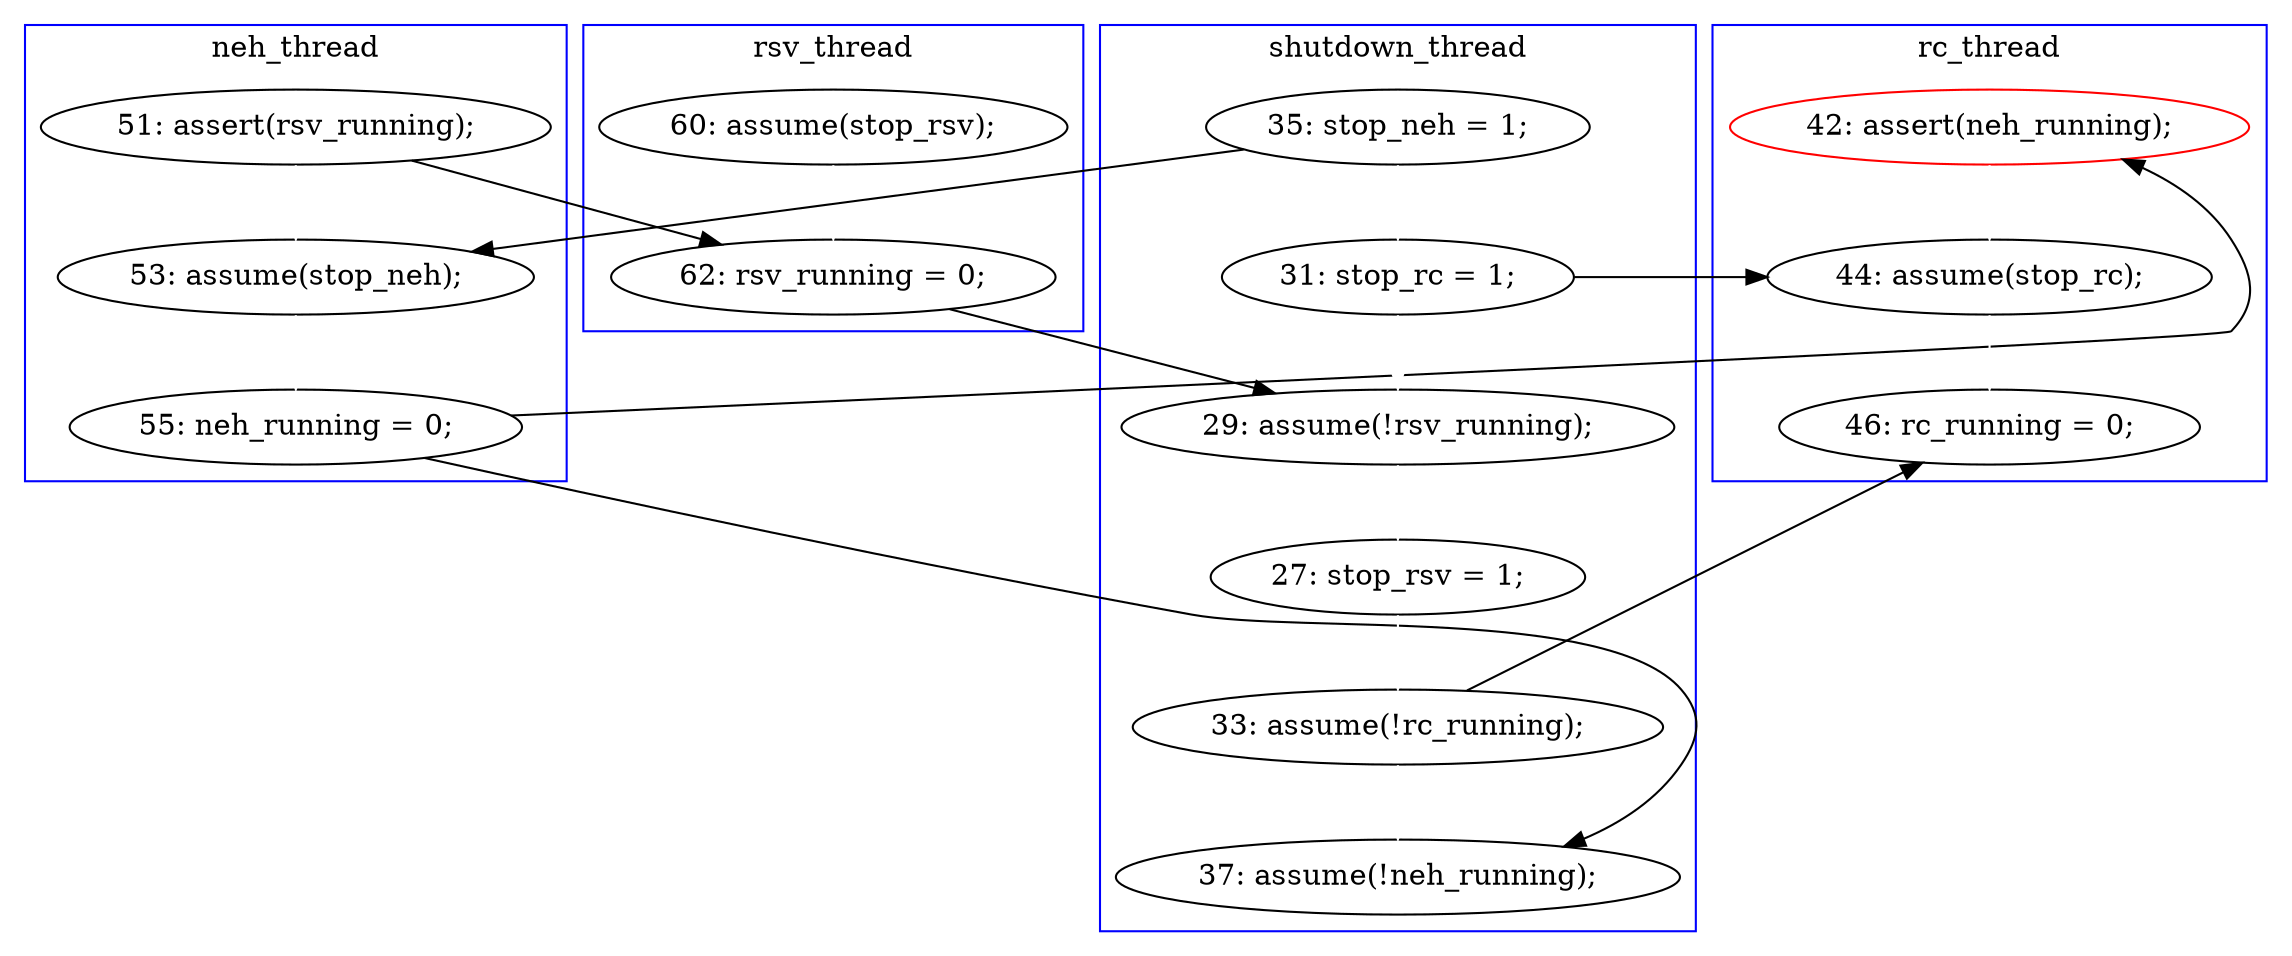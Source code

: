 digraph Counterexample {
	17 -> 23 [color = black, style = solid, constraint = false]
	17 -> 18 [color = white, style = solid]
	26 -> 28 [color = white, style = solid]
	18 -> 19 [color = white, style = solid]
	23 -> 24 [color = black, style = solid, constraint = false]
	22 -> 23 [color = white, style = solid]
	24 -> 25 [color = white, style = solid]
	34 -> 36 [color = white, style = solid]
	13 -> 34 [color = black, style = solid, constraint = false]
	26 -> 36 [color = black, style = solid, constraint = false]
	25 -> 26 [color = white, style = solid]
	19 -> 28 [color = black, style = solid, constraint = false]
	21 -> 34 [color = white, style = solid]
	13 -> 24 [color = white, style = solid]
	12 -> 18 [color = black, style = solid, constraint = false]
	19 -> 21 [color = black, style = solid, constraint = false]
	12 -> 13 [color = white, style = solid]
	subgraph cluster4 {
		label = rsv_thread
		color = blue
		23  [label = "62: rsv_running = 0;"]
		22  [label = "60: assume(stop_rsv);"]
	}
	subgraph cluster2 {
		label = rc_thread
		color = blue
		36  [label = "46: rc_running = 0;"]
		21  [label = "42: assert(neh_running);", color = red]
		34  [label = "44: assume(stop_rc);"]
	}
	subgraph cluster3 {
		label = neh_thread
		color = blue
		18  [label = "53: assume(stop_neh);"]
		17  [label = "51: assert(rsv_running);"]
		19  [label = "55: neh_running = 0;"]
	}
	subgraph cluster1 {
		label = shutdown_thread
		color = blue
		26  [label = "33: assume(!rc_running);"]
		28  [label = "37: assume(!neh_running);"]
		12  [label = "35: stop_neh = 1;"]
		13  [label = "31: stop_rc = 1;"]
		24  [label = "29: assume(!rsv_running);"]
		25  [label = "27: stop_rsv = 1;"]
	}
}